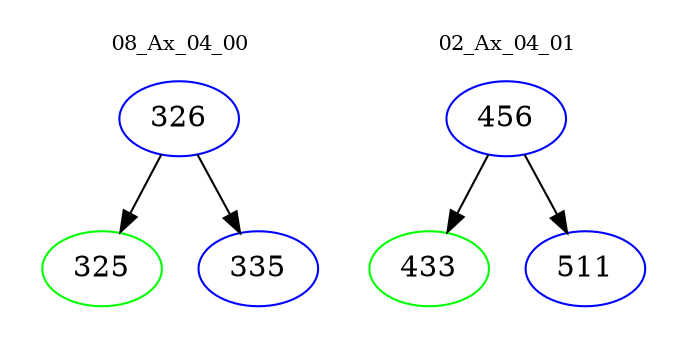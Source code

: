 digraph{
subgraph cluster_0 {
color = white
label = "08_Ax_04_00";
fontsize=10;
T0_326 [label="326", color="blue"]
T0_326 -> T0_325 [color="black"]
T0_325 [label="325", color="green"]
T0_326 -> T0_335 [color="black"]
T0_335 [label="335", color="blue"]
}
subgraph cluster_1 {
color = white
label = "02_Ax_04_01";
fontsize=10;
T1_456 [label="456", color="blue"]
T1_456 -> T1_433 [color="black"]
T1_433 [label="433", color="green"]
T1_456 -> T1_511 [color="black"]
T1_511 [label="511", color="blue"]
}
}
